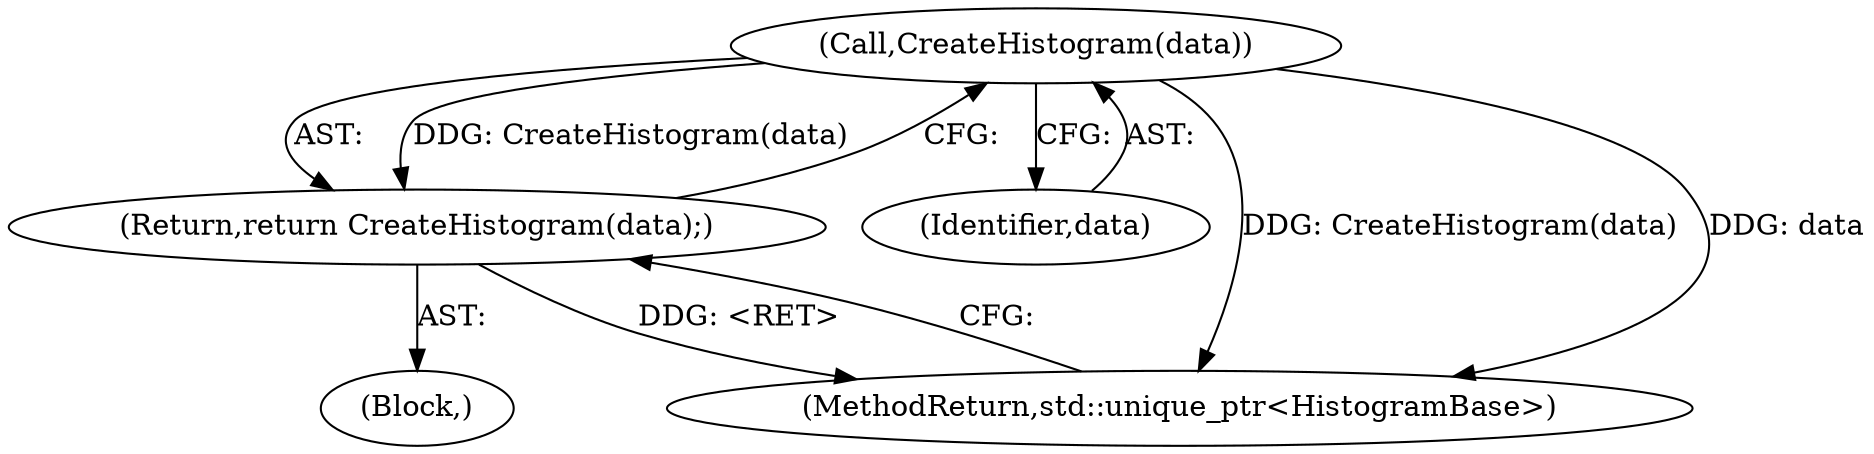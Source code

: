 digraph "0_Chrome_3f38b2253b19f9f9595f79fb92bfb5077e7b1959_3@pointer" {
"1000123" [label="(Call,CreateHistogram(data))"];
"1000122" [label="(Return,return CreateHistogram(data);)"];
"1000124" [label="(Identifier,data)"];
"1000125" [label="(MethodReturn,std::unique_ptr<HistogramBase>)"];
"1000122" [label="(Return,return CreateHistogram(data);)"];
"1000102" [label="(Block,)"];
"1000123" [label="(Call,CreateHistogram(data))"];
"1000123" -> "1000122"  [label="AST: "];
"1000123" -> "1000124"  [label="CFG: "];
"1000124" -> "1000123"  [label="AST: "];
"1000122" -> "1000123"  [label="CFG: "];
"1000123" -> "1000125"  [label="DDG: CreateHistogram(data)"];
"1000123" -> "1000125"  [label="DDG: data"];
"1000123" -> "1000122"  [label="DDG: CreateHistogram(data)"];
"1000122" -> "1000102"  [label="AST: "];
"1000125" -> "1000122"  [label="CFG: "];
"1000122" -> "1000125"  [label="DDG: <RET>"];
}
